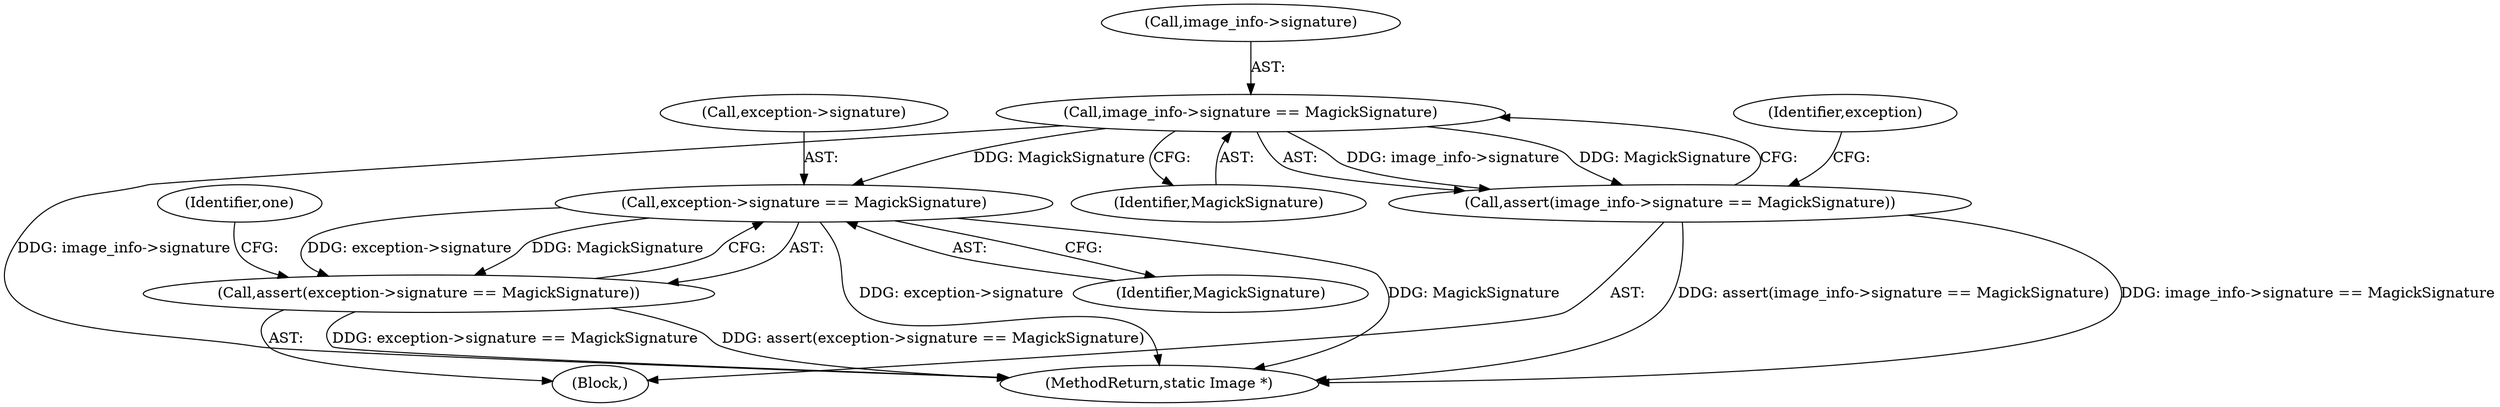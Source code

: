 digraph "0_ImageMagick_e04cf3e9524f50ca336253513d977224e083b816@pointer" {
"1000174" [label="(Call,image_info->signature == MagickSignature)"];
"1000173" [label="(Call,assert(image_info->signature == MagickSignature))"];
"1000186" [label="(Call,exception->signature == MagickSignature)"];
"1000185" [label="(Call,assert(exception->signature == MagickSignature))"];
"1000175" [label="(Call,image_info->signature)"];
"1000141" [label="(Block,)"];
"1000187" [label="(Call,exception->signature)"];
"1000192" [label="(Identifier,one)"];
"1000181" [label="(Identifier,exception)"];
"1000185" [label="(Call,assert(exception->signature == MagickSignature))"];
"1001965" [label="(MethodReturn,static Image *)"];
"1000178" [label="(Identifier,MagickSignature)"];
"1000174" [label="(Call,image_info->signature == MagickSignature)"];
"1000190" [label="(Identifier,MagickSignature)"];
"1000173" [label="(Call,assert(image_info->signature == MagickSignature))"];
"1000186" [label="(Call,exception->signature == MagickSignature)"];
"1000174" -> "1000173"  [label="AST: "];
"1000174" -> "1000178"  [label="CFG: "];
"1000175" -> "1000174"  [label="AST: "];
"1000178" -> "1000174"  [label="AST: "];
"1000173" -> "1000174"  [label="CFG: "];
"1000174" -> "1001965"  [label="DDG: image_info->signature"];
"1000174" -> "1000173"  [label="DDG: image_info->signature"];
"1000174" -> "1000173"  [label="DDG: MagickSignature"];
"1000174" -> "1000186"  [label="DDG: MagickSignature"];
"1000173" -> "1000141"  [label="AST: "];
"1000181" -> "1000173"  [label="CFG: "];
"1000173" -> "1001965"  [label="DDG: assert(image_info->signature == MagickSignature)"];
"1000173" -> "1001965"  [label="DDG: image_info->signature == MagickSignature"];
"1000186" -> "1000185"  [label="AST: "];
"1000186" -> "1000190"  [label="CFG: "];
"1000187" -> "1000186"  [label="AST: "];
"1000190" -> "1000186"  [label="AST: "];
"1000185" -> "1000186"  [label="CFG: "];
"1000186" -> "1001965"  [label="DDG: exception->signature"];
"1000186" -> "1001965"  [label="DDG: MagickSignature"];
"1000186" -> "1000185"  [label="DDG: exception->signature"];
"1000186" -> "1000185"  [label="DDG: MagickSignature"];
"1000185" -> "1000141"  [label="AST: "];
"1000192" -> "1000185"  [label="CFG: "];
"1000185" -> "1001965"  [label="DDG: exception->signature == MagickSignature"];
"1000185" -> "1001965"  [label="DDG: assert(exception->signature == MagickSignature)"];
}

